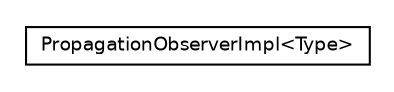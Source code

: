 #!/usr/local/bin/dot
#
# Class diagram 
# Generated by UmlGraph version 4.4 (http://www.spinellis.gr/sw/umlgraph)
#

digraph G {
	edge [fontname="Helvetica",fontsize=10,labelfontname="Helvetica",labelfontsize=10];
	node [fontname="Helvetica",fontsize=10,shape=plaintext];
	// it.apice.sapere.api.ecolaws.terms.observers.impl.PropagationObserverImpl<Type>
	c5913 [label=<<table border="0" cellborder="1" cellspacing="0" cellpadding="2" port="p" href="./PropagationObserverImpl.html">
		<tr><td><table border="0" cellspacing="0" cellpadding="1">
			<tr><td> PropagationObserverImpl&lt;Type&gt; </td></tr>
		</table></td></tr>
		</table>>, fontname="Helvetica", fontcolor="black", fontsize=9.0];
}

